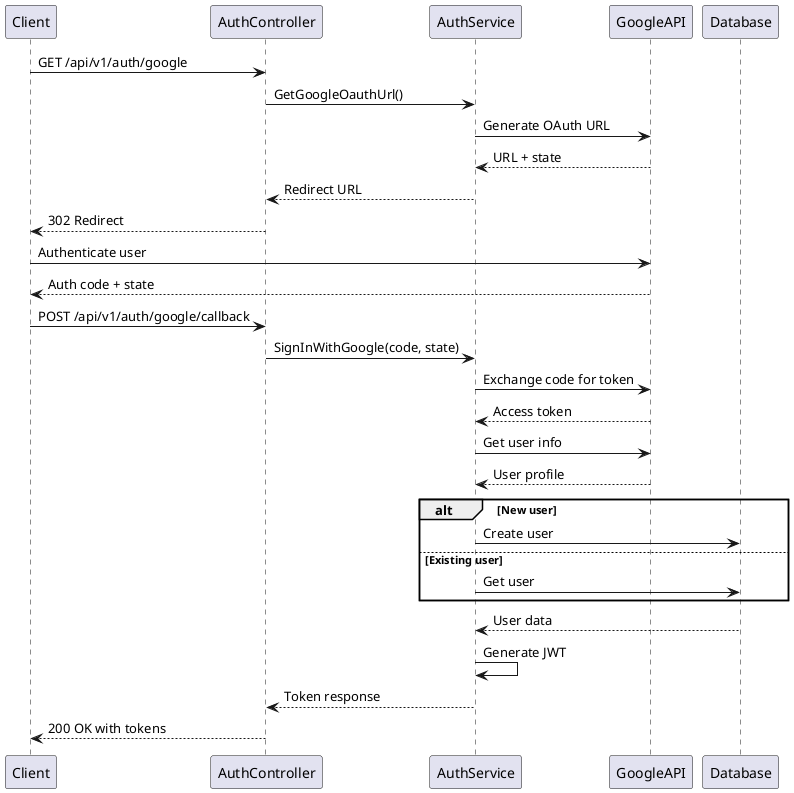 @startuml
participant Client
participant AuthController
participant AuthService
participant GoogleAPI
participant Database

Client -> AuthController: GET /api/v1/auth/google
AuthController -> AuthService: GetGoogleOauthUrl()
AuthService -> GoogleAPI: Generate OAuth URL
GoogleAPI --> AuthService: URL + state
AuthService --> AuthController: Redirect URL
AuthController --> Client: 302 Redirect

Client -> GoogleAPI: Authenticate user
GoogleAPI --> Client: Auth code + state

Client -> AuthController: POST /api/v1/auth/google/callback
AuthController -> AuthService: SignInWithGoogle(code, state)
AuthService -> GoogleAPI: Exchange code for token
GoogleAPI --> AuthService: Access token
AuthService -> GoogleAPI: Get user info
GoogleAPI --> AuthService: User profile

alt New user
  AuthService -> Database: Create user
else Existing user
  AuthService -> Database: Get user
end

Database --> AuthService: User data
AuthService -> AuthService: Generate JWT
AuthService --> AuthController: Token response
AuthController --> Client: 200 OK with tokens
@enduml

